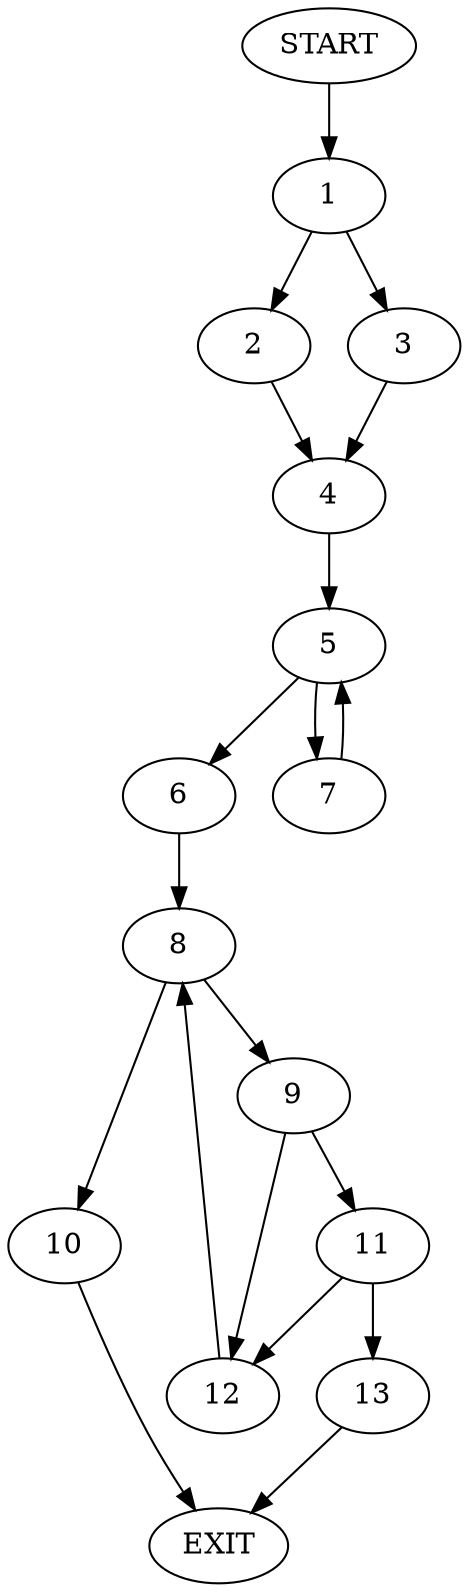 digraph {
0 [label="START"]
14 [label="EXIT"]
0 -> 1
1 -> 2
1 -> 3
3 -> 4
2 -> 4
4 -> 5
5 -> 6
5 -> 7
6 -> 8
7 -> 5
8 -> 9
8 -> 10
10 -> 14
9 -> 11
9 -> 12
12 -> 8
11 -> 13
11 -> 12
13 -> 14
}

